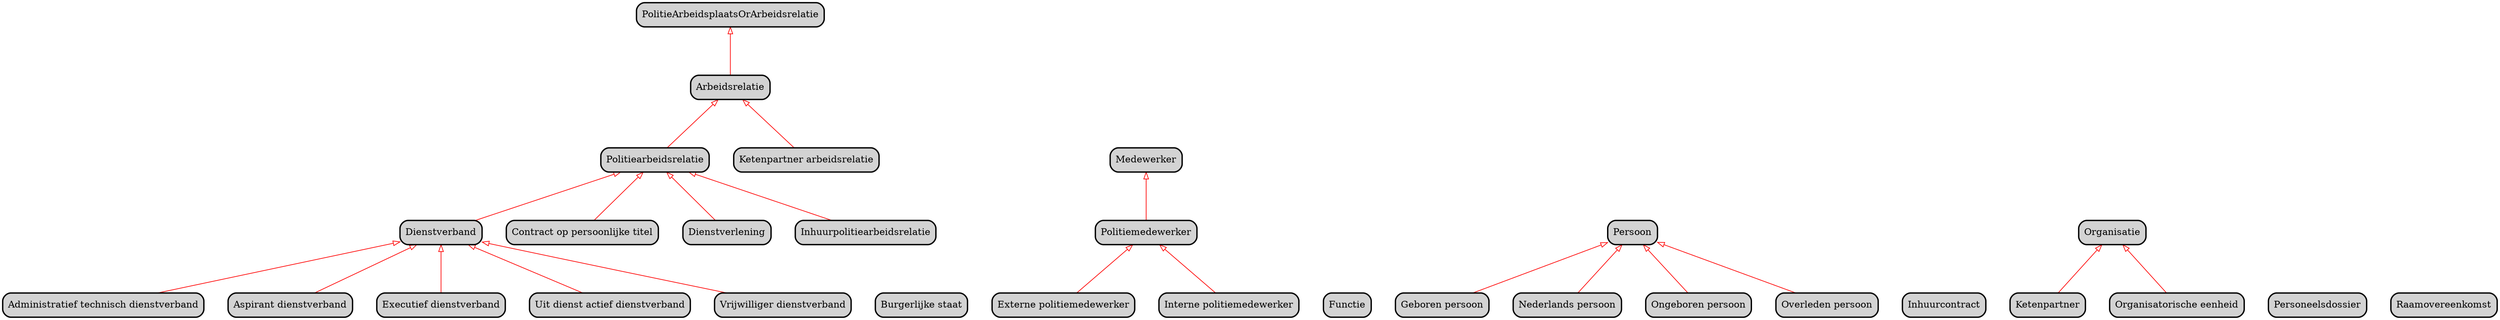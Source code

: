 digraph {
	graph [bgcolor=white,
		landscape=false,
		mode=ipsep,
		nodesep=0.5,
		outputorder=edgesfirst,
		overlap=voronoi,
		rank=same,
		rankdir=BT,
		ranksep=1,
		remincross=true
	];
	node [bgcolor=lightgray,
		label="\N",
		shape=box,
		style="rounded,filled,bold"
	];
	edge [color=black,
		len=4
	];
	4109969044283413085	[label="Administratief technisch dienstverband"];
	4109969044283413082	[label=Dienstverband];
	4109969044283413085 -> 4109969044283413082	[arrowhead=onormal,
		color=red,
		len=2];
	4109969044283413086	[label=Arbeidsrelatie];
	238147171202478040	[label=PolitieArbeidsplaatsOrArbeidsrelatie];
	4109969044283413086 -> 238147171202478040	[arrowhead=onormal,
		color=red,
		len=2];
	4109969044283413087	[label="Aspirant dienstverband"];
	4109969044283413087 -> 4109969044283413082	[arrowhead=onormal,
		color=red,
		len=2];
	4109969044283413080	[label="Burgerlijke staat"];
	4109969044283413081	[label="Contract op persoonlijke titel"];
	238147171202478037	[label=Politiearbeidsrelatie];
	4109969044283413081 -> 238147171202478037	[arrowhead=onormal,
		color=red,
		len=2];
	4109969044283413082 -> 238147171202478037	[arrowhead=onormal,
		color=red,
		len=2];
	4109969044283413083	[label=Dienstverlening];
	4109969044283413083 -> 238147171202478037	[arrowhead=onormal,
		color=red,
		len=2];
	4109969044283413076	[label="Executief dienstverband"];
	4109969044283413076 -> 4109969044283413082	[arrowhead=onormal,
		color=red,
		len=2];
	4109969044283413077	[label="Externe politiemedewerker"];
	238147171202478038	[label=Politiemedewerker];
	4109969044283413077 -> 238147171202478038	[arrowhead=onormal,
		color=red,
		len=2];
	238150469737362636	[label=Functie];
	238150469737362635	[label="Geboren persoon"];
	238147171202478039	[label=Persoon];
	238150469737362635 -> 238147171202478039	[arrowhead=onormal,
		color=red,
		len=2];
	238150469737362634	[label=Inhuurcontract];
	238150469737362633	[label=Inhuurpolitiearbeidsrelatie];
	238150469737362633 -> 238147171202478037	[arrowhead=onormal,
		color=red,
		len=2];
	238150469737362640	[label="Interne politiemedewerker"];
	238150469737362640 -> 238147171202478038	[arrowhead=onormal,
		color=red,
		len=2];
	238150469737362639	[label=Ketenpartner];
	238147171202478035	[label=Organisatie];
	238150469737362639 -> 238147171202478035	[arrowhead=onormal,
		color=red,
		len=2];
	238150469737362638	[label="Ketenpartner arbeidsrelatie"];
	238150469737362638 -> 4109969044283413086	[arrowhead=onormal,
		color=red,
		len=2];
	238150469737362637	[label=Medewerker];
	238150469737362628	[label="Nederlands persoon"];
	238150469737362628 -> 238147171202478039	[arrowhead=onormal,
		color=red,
		len=2];
	238150469737362627	[label="Ongeboren persoon"];
	238150469737362627 -> 238147171202478039	[arrowhead=onormal,
		color=red,
		len=2];
	238147171202478036	[label="Organisatorische eenheid"];
	238147171202478036 -> 238147171202478035	[arrowhead=onormal,
		color=red,
		len=2];
	238147171202478033	[label="Overleden persoon"];
	238147171202478033 -> 238147171202478039	[arrowhead=onormal,
		color=red,
		len=2];
	238147171202478034	[label=Personeelsdossier];
	238147171202478037 -> 4109969044283413086	[arrowhead=onormal,
		color=red,
		len=2];
	238147171202478038 -> 238150469737362637	[arrowhead=onormal,
		color=red,
		len=2];
	238147171202478043	[label=Raamovereenkomst];
	238147171202478044	[label="Uit dienst actief dienstverband"];
	238147171202478044 -> 4109969044283413082	[arrowhead=onormal,
		color=red,
		len=2];
	238148270714106278	[label="Vrijwilliger dienstverband"];
	238148270714106278 -> 4109969044283413082	[arrowhead=onormal,
		color=red,
		len=2];
}
